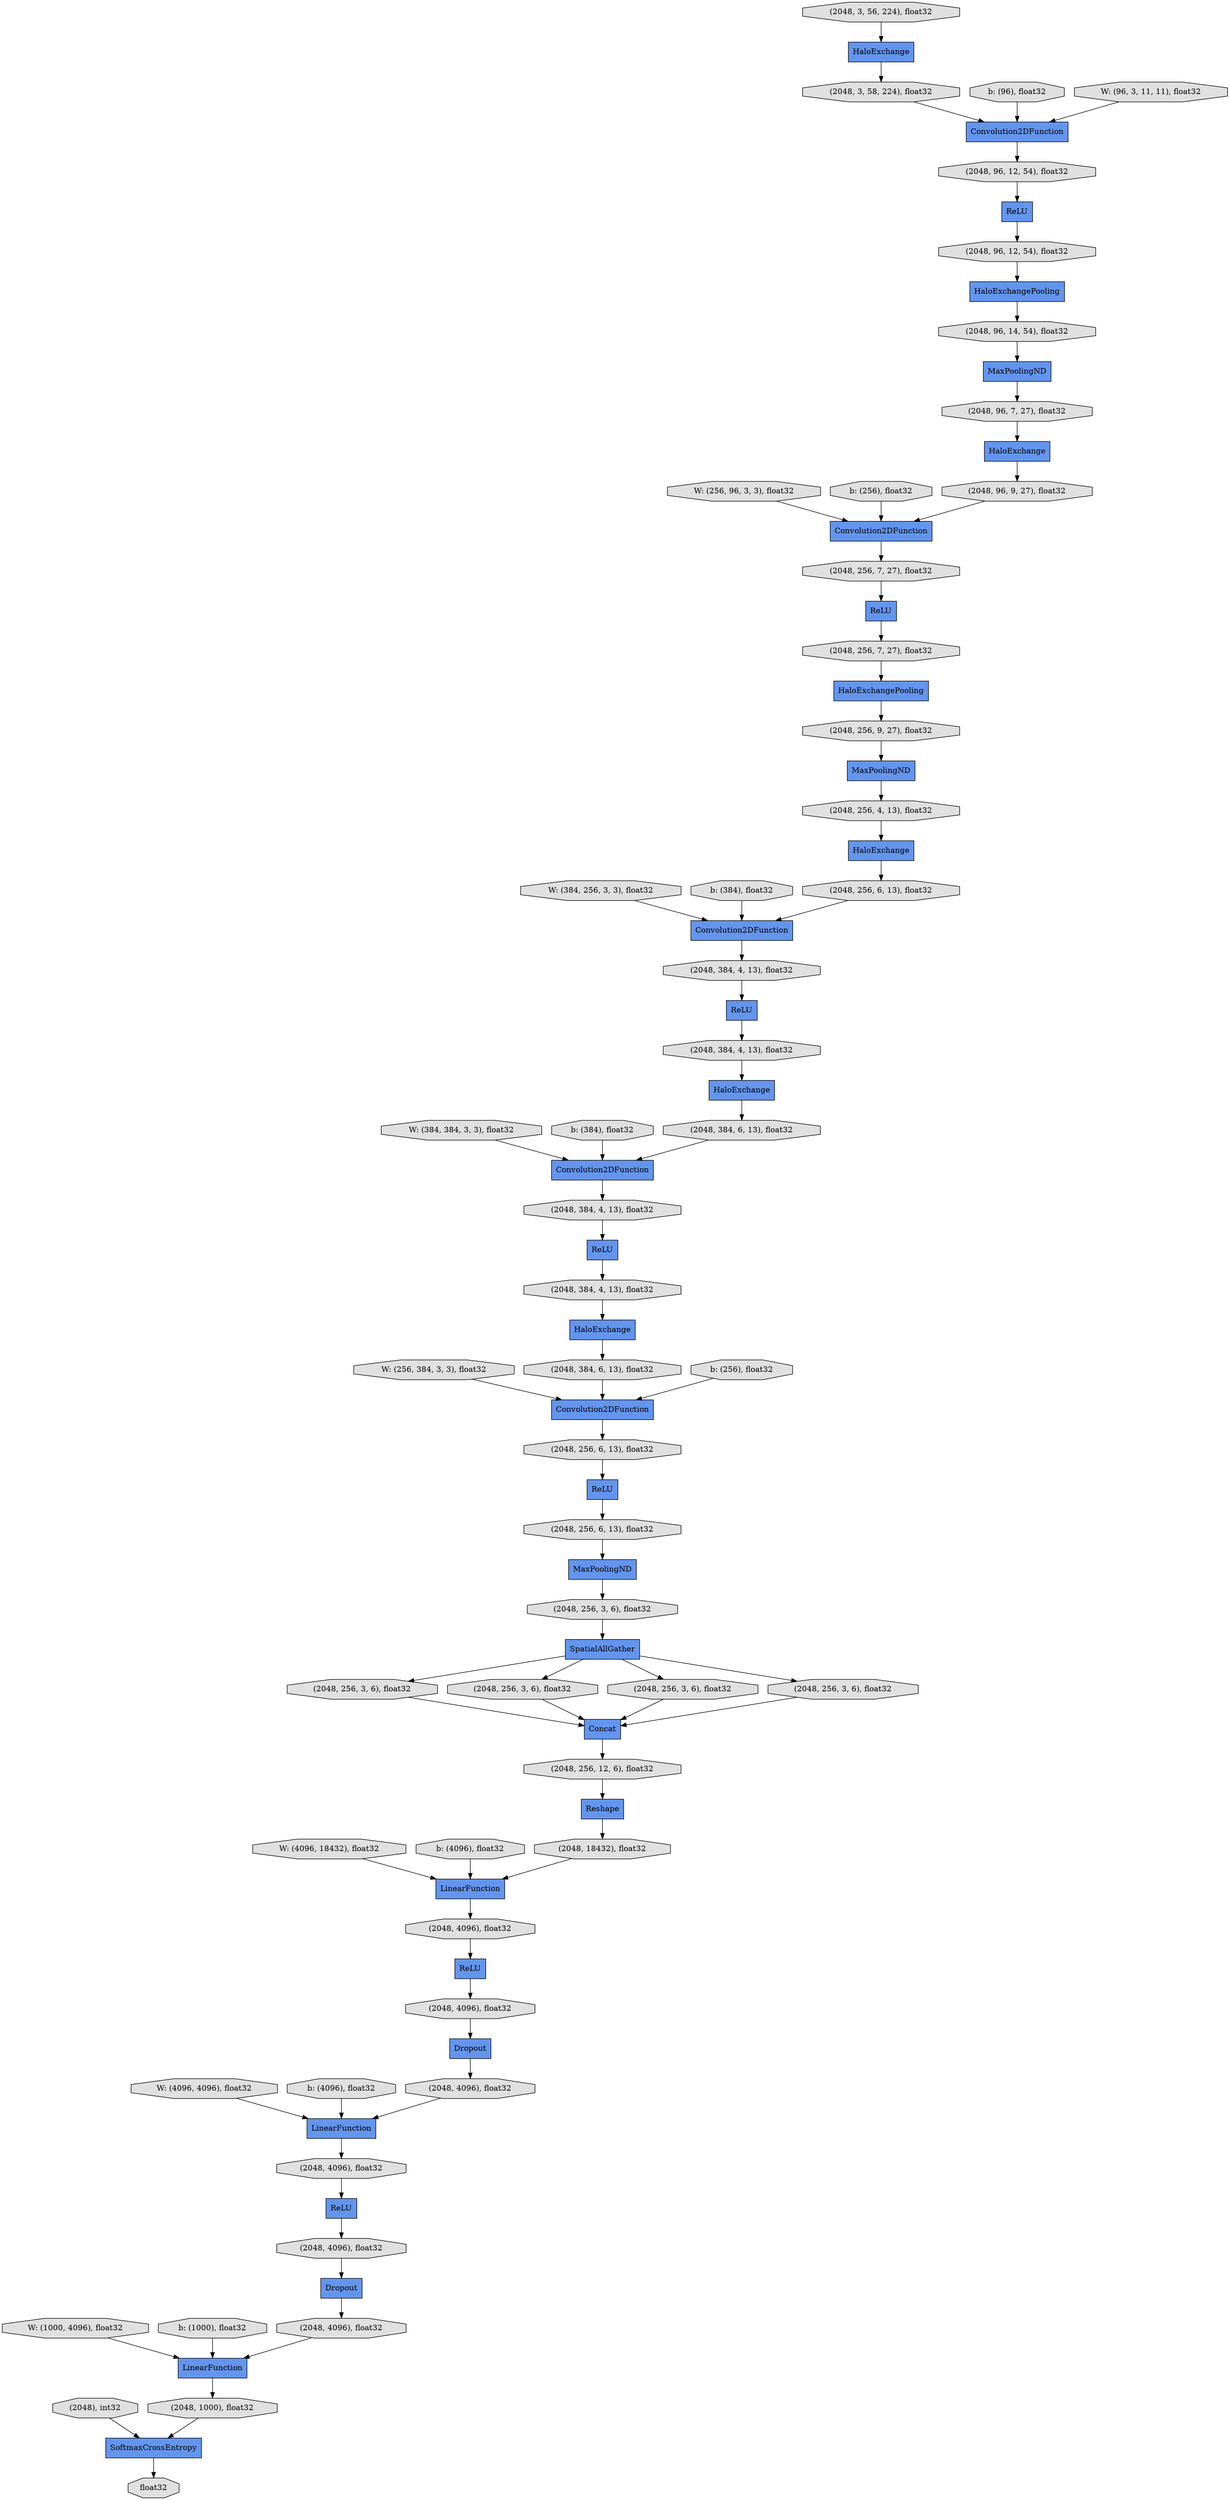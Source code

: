 digraph graphname{rankdir=TB;47364116038032 [label="Concat",shape="record",fillcolor="#6495ED",style="filled"];47364115777168 [label="Dropout",shape="record",fillcolor="#6495ED",style="filled"];47364116277008 [label="ReLU",shape="record",fillcolor="#6495ED",style="filled"];47362480899856 [label="ReLU",shape="record",fillcolor="#6495ED",style="filled"];47364115941520 [label="ReLU",shape="record",fillcolor="#6495ED",style="filled"];47364115843344 [label="Convolution2DFunction",shape="record",fillcolor="#6495ED",style="filled"];47364115777936 [label="(2048, 3, 58, 224), float32",shape="octagon",fillcolor="#E0E0E0",style="filled"];47364115843600 [label="HaloExchange",shape="record",fillcolor="#6495ED",style="filled"];47364115958288 [label="MaxPoolingND",shape="record",fillcolor="#6495ED",style="filled"];47362549631568 [label="W: (256, 96, 3, 3), float32",shape="octagon",fillcolor="#E0E0E0",style="filled"];47364115778192 [label="Convolution2DFunction",shape="record",fillcolor="#6495ED",style="filled"];47361053919952 [label="b: (96), float32",shape="octagon",fillcolor="#E0E0E0",style="filled"];47364116196048 [label="(2048, 3, 56, 224), float32",shape="octagon",fillcolor="#E0E0E0",style="filled"];47362549631888 [label="b: (256), float32",shape="octagon",fillcolor="#E0E0E0",style="filled"];47364116278416 [label="(2048, 256, 7, 27), float32",shape="octagon",fillcolor="#E0E0E0",style="filled"];47362549632208 [label="W: (384, 256, 3, 3), float32",shape="octagon",fillcolor="#E0E0E0",style="filled"];47364115778896 [label="ReLU",shape="record",fillcolor="#6495ED",style="filled"];47364116278608 [label="Convolution2DFunction",shape="record",fillcolor="#6495ED",style="filled"];47364116278672 [label="(2048, 256, 4, 13), float32",shape="octagon",fillcolor="#E0E0E0",style="filled"];47364115778960 [label="(2048, 96, 12, 54), float32",shape="octagon",fillcolor="#E0E0E0",style="filled"];47362549632528 [label="b: (384), float32",shape="octagon",fillcolor="#E0E0E0",style="filled"];47364116278864 [label="(2048, 256, 9, 27), float32",shape="octagon",fillcolor="#E0E0E0",style="filled"];47364116278992 [label="(2048, 256, 7, 27), float32",shape="octagon",fillcolor="#E0E0E0",style="filled"];47362549632848 [label="W: (384, 384, 3, 3), float32",shape="octagon",fillcolor="#E0E0E0",style="filled"];47364115844944 [label="HaloExchangePooling",shape="record",fillcolor="#6495ED",style="filled"];47364116279184 [label="HaloExchange",shape="record",fillcolor="#6495ED",style="filled"];47364115640400 [label="Convolution2DFunction",shape="record",fillcolor="#6495ED",style="filled"];47362549698768 [label="b: (384), float32",shape="octagon",fillcolor="#E0E0E0",style="filled"];47364115640592 [label="LinearFunction",shape="record",fillcolor="#6495ED",style="filled"];47364115607888 [label="(2048, 256, 12, 6), float32",shape="octagon",fillcolor="#E0E0E0",style="filled"];47364115640656 [label="(2048, 256, 3, 6), float32",shape="octagon",fillcolor="#E0E0E0",style="filled"];47364115607952 [label="(2048), int32",shape="octagon",fillcolor="#E0E0E0",style="filled"];47364115640720 [label="(2048, 256, 3, 6), float32",shape="octagon",fillcolor="#E0E0E0",style="filled"];47364115640848 [label="(2048, 256, 6, 13), float32",shape="octagon",fillcolor="#E0E0E0",style="filled"];47362549699088 [label="W: (256, 384, 3, 3), float32",shape="octagon",fillcolor="#E0E0E0",style="filled"];47364115640976 [label="(2048, 256, 6, 13), float32",shape="octagon",fillcolor="#E0E0E0",style="filled"];47364115608272 [label="LinearFunction",shape="record",fillcolor="#6495ED",style="filled"];47364115641040 [label="(2048, 384, 6, 13), float32",shape="octagon",fillcolor="#E0E0E0",style="filled"];47360916255440 [label="W: (96, 3, 11, 11), float32",shape="octagon",fillcolor="#E0E0E0",style="filled"];47364115608400 [label="(2048, 1000), float32",shape="octagon",fillcolor="#E0E0E0",style="filled"];47362549699408 [label="b: (256), float32",shape="octagon",fillcolor="#E0E0E0",style="filled"];47364115641424 [label="MaxPoolingND",shape="record",fillcolor="#6495ED",style="filled"];47362549699792 [label="W: (4096, 18432), float32",shape="octagon",fillcolor="#E0E0E0",style="filled"];47364115608848 [label="(2048, 4096), float32",shape="octagon",fillcolor="#E0E0E0",style="filled"];47364115641616 [label="SpatialAllGather",shape="record",fillcolor="#6495ED",style="filled"];47364115608976 [label="(2048, 18432), float32",shape="octagon",fillcolor="#E0E0E0",style="filled"];47364115641808 [label="HaloExchange",shape="record",fillcolor="#6495ED",style="filled"];47362549700112 [label="b: (4096), float32",shape="octagon",fillcolor="#E0E0E0",style="filled"];47364115641872 [label="ReLU",shape="record",fillcolor="#6495ED",style="filled"];47364115609168 [label="float32",shape="octagon",fillcolor="#E0E0E0",style="filled"];47364115609232 [label="(2048, 4096), float32",shape="octagon",fillcolor="#E0E0E0",style="filled"];47364115609424 [label="LinearFunction",shape="record",fillcolor="#6495ED",style="filled"];47364116240272 [label="SoftmaxCrossEntropy",shape="record",fillcolor="#6495ED",style="filled"];47362549700496 [label="W: (4096, 4096), float32",shape="octagon",fillcolor="#E0E0E0",style="filled"];47364115609616 [label="(2048, 4096), float32",shape="octagon",fillcolor="#E0E0E0",style="filled"];47364115609680 [label="(2048, 256, 3, 6), float32",shape="octagon",fillcolor="#E0E0E0",style="filled"];47364115642448 [label="(2048, 384, 6, 13), float32",shape="octagon",fillcolor="#E0E0E0",style="filled"];47364115642512 [label="(2048, 384, 4, 13), float32",shape="octagon",fillcolor="#E0E0E0",style="filled"];47362549700816 [label="b: (4096), float32",shape="octagon",fillcolor="#E0E0E0",style="filled"];47364115642576 [label="(2048, 384, 4, 13), float32",shape="octagon",fillcolor="#E0E0E0",style="filled"];47364115921168 [label="HaloExchange",shape="record",fillcolor="#6495ED",style="filled"];47364115642704 [label="Convolution2DFunction",shape="record",fillcolor="#6495ED",style="filled"];47364115569104 [label="HaloExchangePooling",shape="record",fillcolor="#6495ED",style="filled"];47362549701136 [label="W: (1000, 4096), float32",shape="octagon",fillcolor="#E0E0E0",style="filled"];47364115610192 [label="(2048, 4096), float32",shape="octagon",fillcolor="#E0E0E0",style="filled"];47364115643024 [label="(2048, 256, 3, 6), float32",shape="octagon",fillcolor="#E0E0E0",style="filled"];47364115569296 [label="(2048, 96, 14, 54), float32",shape="octagon",fillcolor="#E0E0E0",style="filled"];47364115569360 [label="ReLU",shape="record",fillcolor="#6495ED",style="filled"];47362549701520 [label="b: (1000), float32",shape="octagon",fillcolor="#E0E0E0",style="filled"];47364115569552 [label="(2048, 96, 9, 27), float32",shape="octagon",fillcolor="#E0E0E0",style="filled"];47364115643344 [label="ReLU",shape="record",fillcolor="#6495ED",style="filled"];47364115610576 [label="Dropout",shape="record",fillcolor="#6495ED",style="filled"];47364115643472 [label="(2048, 384, 4, 13), float32",shape="octagon",fillcolor="#E0E0E0",style="filled"];47364115610896 [label="(2048, 256, 3, 6), float32",shape="octagon",fillcolor="#E0E0E0",style="filled"];47364115569936 [label="HaloExchange",shape="record",fillcolor="#6495ED",style="filled"];47364115611152 [label="(2048, 4096), float32",shape="octagon",fillcolor="#E0E0E0",style="filled"];47364115643920 [label="Reshape",shape="record",fillcolor="#6495ED",style="filled"];47364115570192 [label="(2048, 96, 7, 27), float32",shape="octagon",fillcolor="#E0E0E0",style="filled"];47364115644048 [label="(2048, 384, 4, 13), float32",shape="octagon",fillcolor="#E0E0E0",style="filled"];47364115570384 [label="(2048, 96, 12, 54), float32",shape="octagon",fillcolor="#E0E0E0",style="filled"];47364115644176 [label="(2048, 256, 6, 13), float32",shape="octagon",fillcolor="#E0E0E0",style="filled"];47364115611472 [label="(2048, 4096), float32",shape="octagon",fillcolor="#E0E0E0",style="filled"];47364115570576 [label="MaxPoolingND",shape="record",fillcolor="#6495ED",style="filled"];47364115641616 -> 47364115643024;47362549701136 -> 47364115608272;47364115643472 -> 47364116279184;47364116278992 -> 47362480899856;47364115611152 -> 47364115777168;47364115921168 -> 47364115777936;47362549700496 -> 47364115609424;47364115570384 -> 47364115844944;47364115608976 -> 47364115640592;47364115611472 -> 47364115643344;47364115609680 -> 47364116038032;47361053919952 -> 47364115843344;47364115643024 -> 47364116038032;47364115570192 -> 47364115843600;47364116240272 -> 47364115609168;47362549699792 -> 47364115640592;47364116278416 -> 47364115569104;47364115641872 -> 47364115640976;47364115642448 -> 47364115642704;47364115640976 -> 47364115641424;47364116278672 -> 47364115569936;47364115642512 -> 47364115569360;47362480899856 -> 47364116278416;47364115641040 -> 47364115640400;47362549632208 -> 47364116278608;47364115608400 -> 47364116240272;47364115778192 -> 47364116278992;47364115640720 -> 47364115641616;47360916255440 -> 47364115843344;47364115644048 -> 47364116277008;47362549631888 -> 47364115778192;47364115609616 -> 47364115778896;47364115941520 -> 47364115570384;47364115569360 -> 47364115643472;47364115777168 -> 47364115608848;47364115610896 -> 47364116038032;47364115569936 -> 47364115644176;47364115640656 -> 47364116038032;47364115777936 -> 47364115843344;47364115570576 -> 47364116278672;47364115642704 -> 47364115644048;47364116278864 -> 47364115570576;47364115640400 -> 47364115640848;47364115641616 -> 47364115609680;47364115569296 -> 47364115958288;47364115609424 -> 47364115609616;47364115640592 -> 47364115611472;47364115608272 -> 47364115608400;47362549698768 -> 47364115642704;47364115569104 -> 47364116278864;47362549632528 -> 47364116278608;47362549700816 -> 47364115609424;47364115778896 -> 47364115609232;47364116196048 -> 47364115921168;47364116277008 -> 47364115642576;47364115778960 -> 47364115941520;47362549631568 -> 47364115778192;47364115643920 -> 47364115608976;47364115610192 -> 47364115608272;47364116278608 -> 47364115642512;47364115609232 -> 47364115610576;47364115608848 -> 47364115609424;47364116038032 -> 47364115607888;47362549700112 -> 47364115640592;47364115643344 -> 47364115611152;47364115642576 -> 47364115641808;47364115607888 -> 47364115643920;47364115644176 -> 47364116278608;47362549701520 -> 47364115608272;47364115641616 -> 47364115640656;47364115641808 -> 47364115641040;47364115610576 -> 47364115610192;47364115640848 -> 47364115641872;47364115569552 -> 47364115778192;47364115958288 -> 47364115570192;47364115844944 -> 47364115569296;47362549699088 -> 47364115640400;47362549699408 -> 47364115640400;47364115843344 -> 47364115778960;47362549632848 -> 47364115642704;47364115843600 -> 47364115569552;47364116279184 -> 47364115642448;47364115607952 -> 47364116240272;47364115641424 -> 47364115640720;47364115641616 -> 47364115610896;}